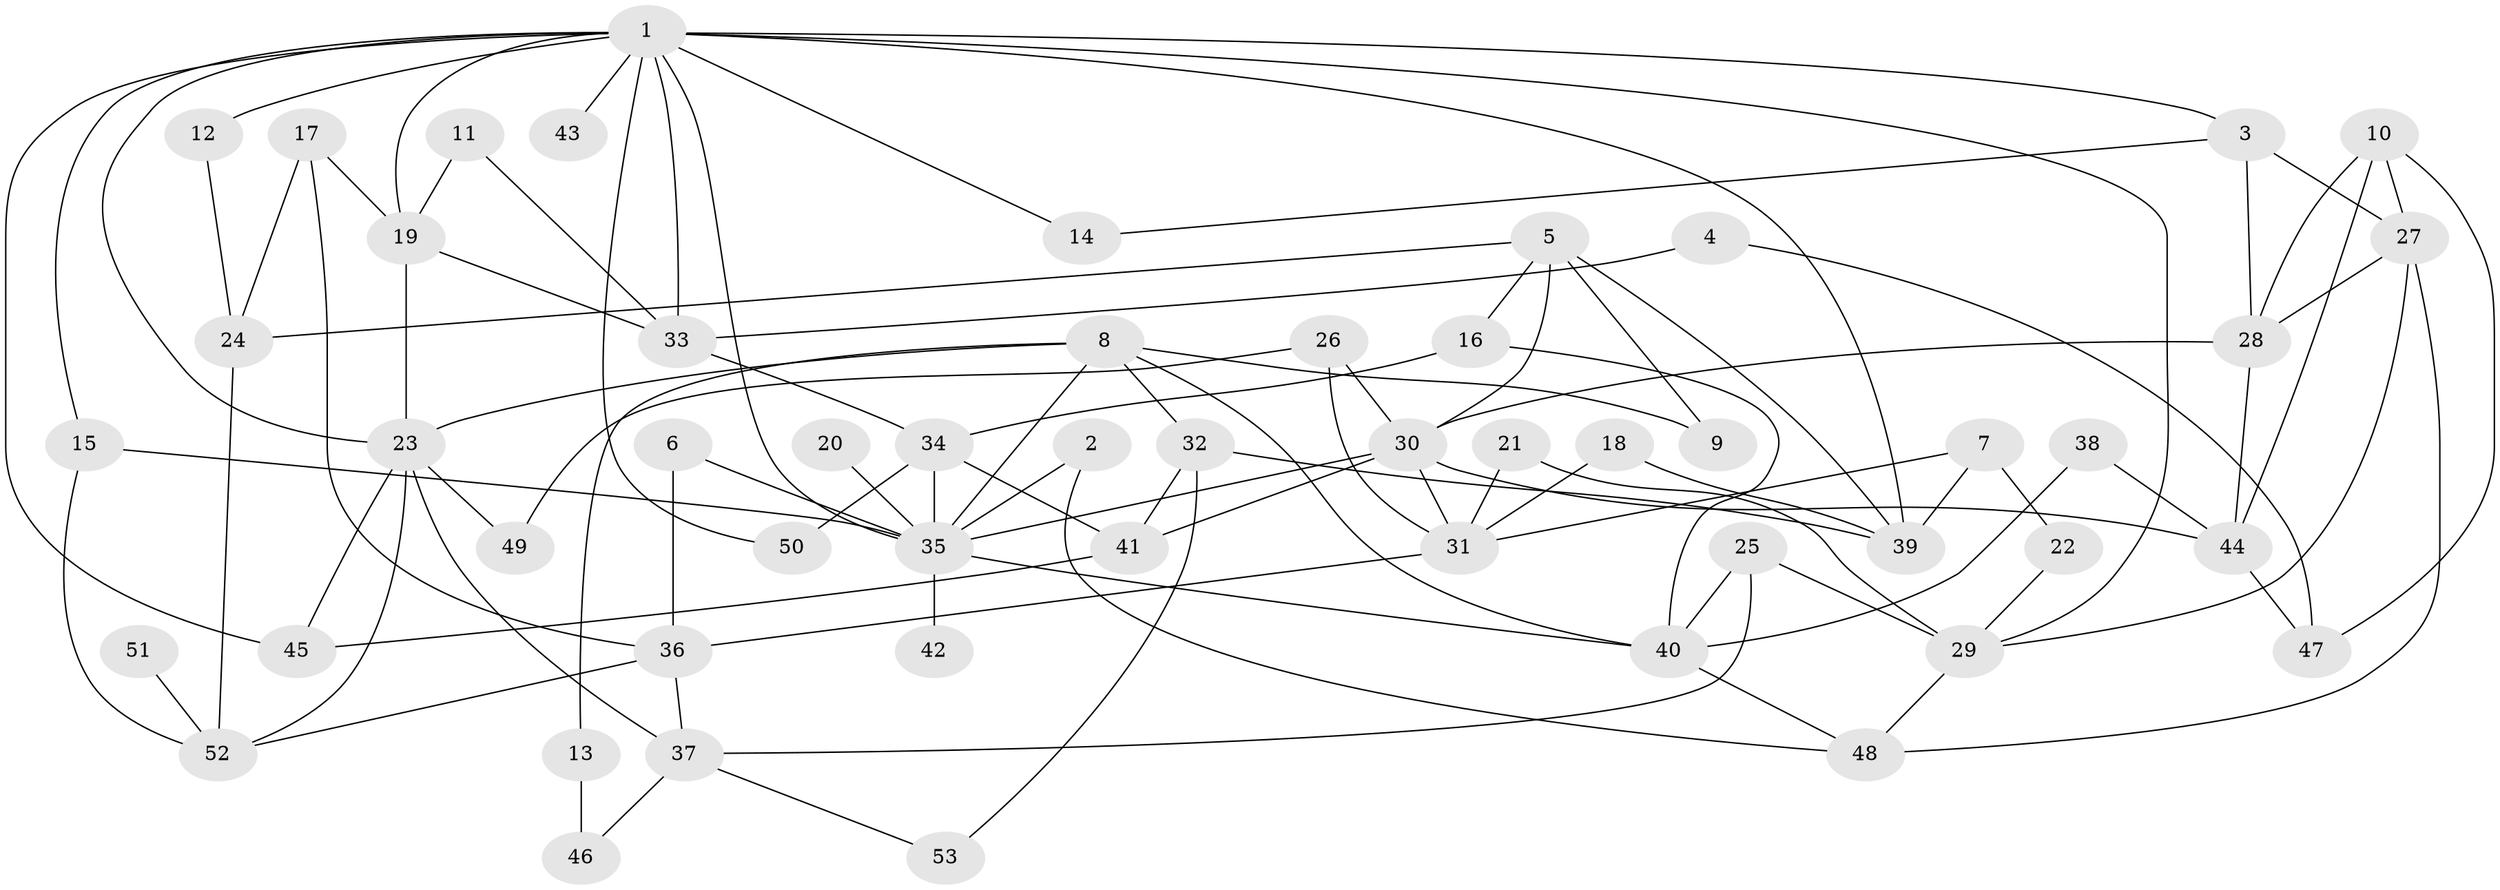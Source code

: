 // original degree distribution, {4: 0.1523809523809524, 7: 0.02857142857142857, 9: 0.009523809523809525, 1: 0.13333333333333333, 8: 0.009523809523809525, 2: 0.34285714285714286, 6: 0.01904761904761905, 3: 0.24761904761904763, 5: 0.05714285714285714}
// Generated by graph-tools (version 1.1) at 2025/25/03/09/25 03:25:34]
// undirected, 53 vertices, 100 edges
graph export_dot {
graph [start="1"]
  node [color=gray90,style=filled];
  1;
  2;
  3;
  4;
  5;
  6;
  7;
  8;
  9;
  10;
  11;
  12;
  13;
  14;
  15;
  16;
  17;
  18;
  19;
  20;
  21;
  22;
  23;
  24;
  25;
  26;
  27;
  28;
  29;
  30;
  31;
  32;
  33;
  34;
  35;
  36;
  37;
  38;
  39;
  40;
  41;
  42;
  43;
  44;
  45;
  46;
  47;
  48;
  49;
  50;
  51;
  52;
  53;
  1 -- 3 [weight=1.0];
  1 -- 12 [weight=1.0];
  1 -- 14 [weight=1.0];
  1 -- 15 [weight=1.0];
  1 -- 19 [weight=1.0];
  1 -- 23 [weight=1.0];
  1 -- 29 [weight=1.0];
  1 -- 33 [weight=1.0];
  1 -- 35 [weight=1.0];
  1 -- 39 [weight=1.0];
  1 -- 43 [weight=1.0];
  1 -- 45 [weight=1.0];
  1 -- 50 [weight=1.0];
  2 -- 35 [weight=1.0];
  2 -- 48 [weight=1.0];
  3 -- 14 [weight=1.0];
  3 -- 27 [weight=1.0];
  3 -- 28 [weight=1.0];
  4 -- 33 [weight=1.0];
  4 -- 47 [weight=1.0];
  5 -- 9 [weight=1.0];
  5 -- 16 [weight=1.0];
  5 -- 24 [weight=1.0];
  5 -- 30 [weight=1.0];
  5 -- 39 [weight=1.0];
  6 -- 35 [weight=1.0];
  6 -- 36 [weight=1.0];
  7 -- 22 [weight=1.0];
  7 -- 31 [weight=1.0];
  7 -- 39 [weight=1.0];
  8 -- 9 [weight=1.0];
  8 -- 13 [weight=1.0];
  8 -- 23 [weight=1.0];
  8 -- 32 [weight=1.0];
  8 -- 35 [weight=1.0];
  8 -- 40 [weight=1.0];
  10 -- 27 [weight=1.0];
  10 -- 28 [weight=1.0];
  10 -- 44 [weight=1.0];
  10 -- 47 [weight=1.0];
  11 -- 19 [weight=1.0];
  11 -- 33 [weight=1.0];
  12 -- 24 [weight=1.0];
  13 -- 46 [weight=1.0];
  15 -- 35 [weight=1.0];
  15 -- 52 [weight=1.0];
  16 -- 34 [weight=1.0];
  16 -- 40 [weight=1.0];
  17 -- 19 [weight=1.0];
  17 -- 24 [weight=1.0];
  17 -- 36 [weight=1.0];
  18 -- 31 [weight=1.0];
  18 -- 39 [weight=1.0];
  19 -- 23 [weight=1.0];
  19 -- 33 [weight=1.0];
  20 -- 35 [weight=1.0];
  21 -- 29 [weight=1.0];
  21 -- 31 [weight=1.0];
  22 -- 29 [weight=1.0];
  23 -- 37 [weight=2.0];
  23 -- 45 [weight=1.0];
  23 -- 49 [weight=1.0];
  23 -- 52 [weight=1.0];
  24 -- 52 [weight=1.0];
  25 -- 29 [weight=1.0];
  25 -- 37 [weight=1.0];
  25 -- 40 [weight=1.0];
  26 -- 30 [weight=1.0];
  26 -- 31 [weight=1.0];
  26 -- 49 [weight=1.0];
  27 -- 28 [weight=1.0];
  27 -- 29 [weight=1.0];
  27 -- 48 [weight=1.0];
  28 -- 30 [weight=1.0];
  28 -- 44 [weight=1.0];
  29 -- 48 [weight=1.0];
  30 -- 31 [weight=1.0];
  30 -- 35 [weight=1.0];
  30 -- 41 [weight=1.0];
  30 -- 44 [weight=1.0];
  31 -- 36 [weight=1.0];
  32 -- 39 [weight=1.0];
  32 -- 41 [weight=1.0];
  32 -- 53 [weight=1.0];
  33 -- 34 [weight=1.0];
  34 -- 35 [weight=2.0];
  34 -- 41 [weight=1.0];
  34 -- 50 [weight=1.0];
  35 -- 40 [weight=1.0];
  35 -- 42 [weight=1.0];
  36 -- 37 [weight=1.0];
  36 -- 52 [weight=1.0];
  37 -- 46 [weight=1.0];
  37 -- 53 [weight=1.0];
  38 -- 40 [weight=1.0];
  38 -- 44 [weight=1.0];
  40 -- 48 [weight=1.0];
  41 -- 45 [weight=1.0];
  44 -- 47 [weight=1.0];
  51 -- 52 [weight=1.0];
}
